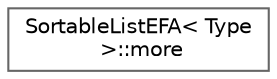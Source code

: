digraph "Graphical Class Hierarchy"
{
 // LATEX_PDF_SIZE
  bgcolor="transparent";
  edge [fontname=Helvetica,fontsize=10,labelfontname=Helvetica,labelfontsize=10];
  node [fontname=Helvetica,fontsize=10,shape=box,height=0.2,width=0.4];
  rankdir="LR";
  Node0 [id="Node000000",label="SortableListEFA\< Type\l \>::more",height=0.2,width=0.4,color="grey40", fillcolor="white", style="filled",URL="$classFoam_1_1SortableListEFA_1_1more.html",tooltip=" "];
}
